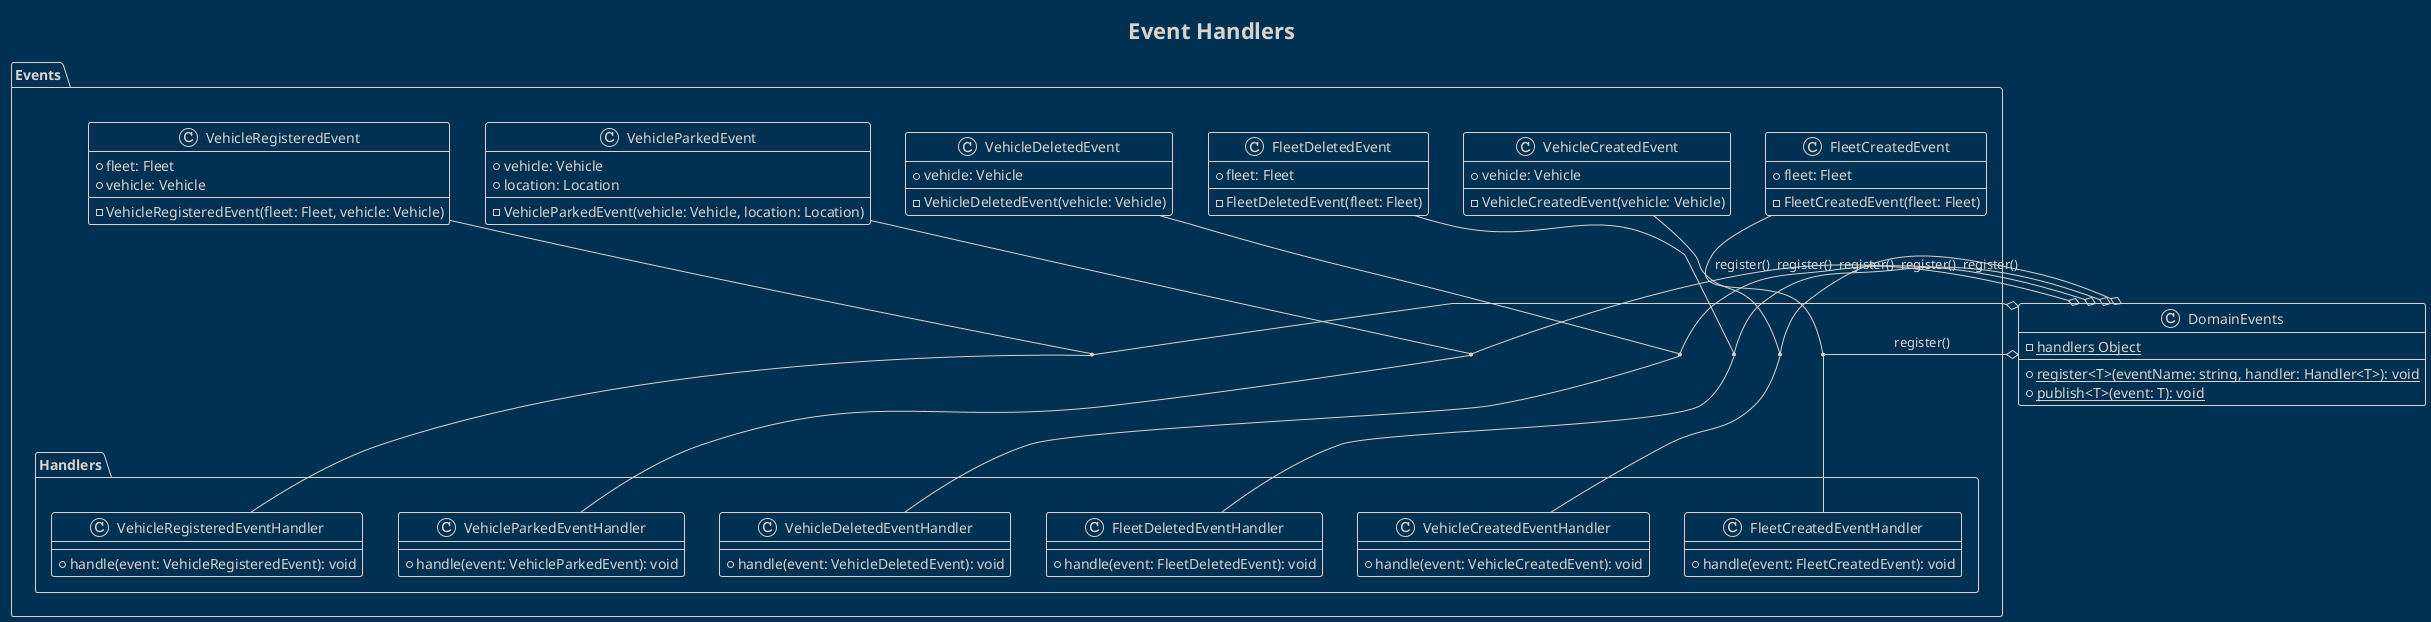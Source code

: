 @startuml
!theme blueprint
title Event Handlers

class DomainEvents {
    - {static} handlers Object
    + {static} register<T>(eventName: string, handler: Handler<T>): void
    + {static} publish<T>(event: T): void
}

package Events {

    class FleetCreatedEvent {
        + fleet: Fleet
        - FleetCreatedEvent(fleet: Fleet)
    }

    class VehicleCreatedEvent {
        + vehicle: Vehicle
        - VehicleCreatedEvent(vehicle: Vehicle)
    }

    class FleetDeletedEvent {
        + fleet: Fleet
        - FleetDeletedEvent(fleet: Fleet)
    }

    class VehicleDeletedEvent {
        + vehicle: Vehicle
        - VehicleDeletedEvent(vehicle: Vehicle)
    }

    class VehicleParkedEvent {
        + vehicle: Vehicle
        + location: Location
        - VehicleParkedEvent(vehicle: Vehicle, location: Location)
    }

    class VehicleRegisteredEvent {
        + fleet: Fleet
        + vehicle: Vehicle
        - VehicleRegisteredEvent(fleet: Fleet, vehicle: Vehicle)
    }

    package Handlers {
            class FleetCreatedEventHandler {
                + handle(event: FleetCreatedEvent): void
            }

            class VehicleCreatedEventHandler {
                + handle(event: VehicleCreatedEvent): void
            }

            class FleetDeletedEventHandler {
                + handle(event: FleetDeletedEvent): void
            }

            class VehicleDeletedEventHandler {
                + handle(event: VehicleDeletedEvent): void
            }

            class VehicleParkedEventHandler {
                + handle(event: VehicleParkedEvent): void
            }

            class VehicleRegisteredEventHandler {
                + handle(event: VehicleRegisteredEvent): void
            }
    }

(FleetCreatedEvent, FleetCreatedEventHandler) -o DomainEvents : register()
(FleetDeletedEvent, FleetDeletedEventHandler) -o DomainEvents : register()
(VehicleCreatedEvent, VehicleCreatedEventHandler) -o DomainEvents : register()
(VehicleDeletedEvent, VehicleDeletedEventHandler) -o DomainEvents : register()
(VehicleRegisteredEvent, VehicleRegisteredEventHandler) -o DomainEvents : register()
(VehicleParkedEvent, VehicleParkedEventHandler) -o DomainEvents : register()

}
@enduml
